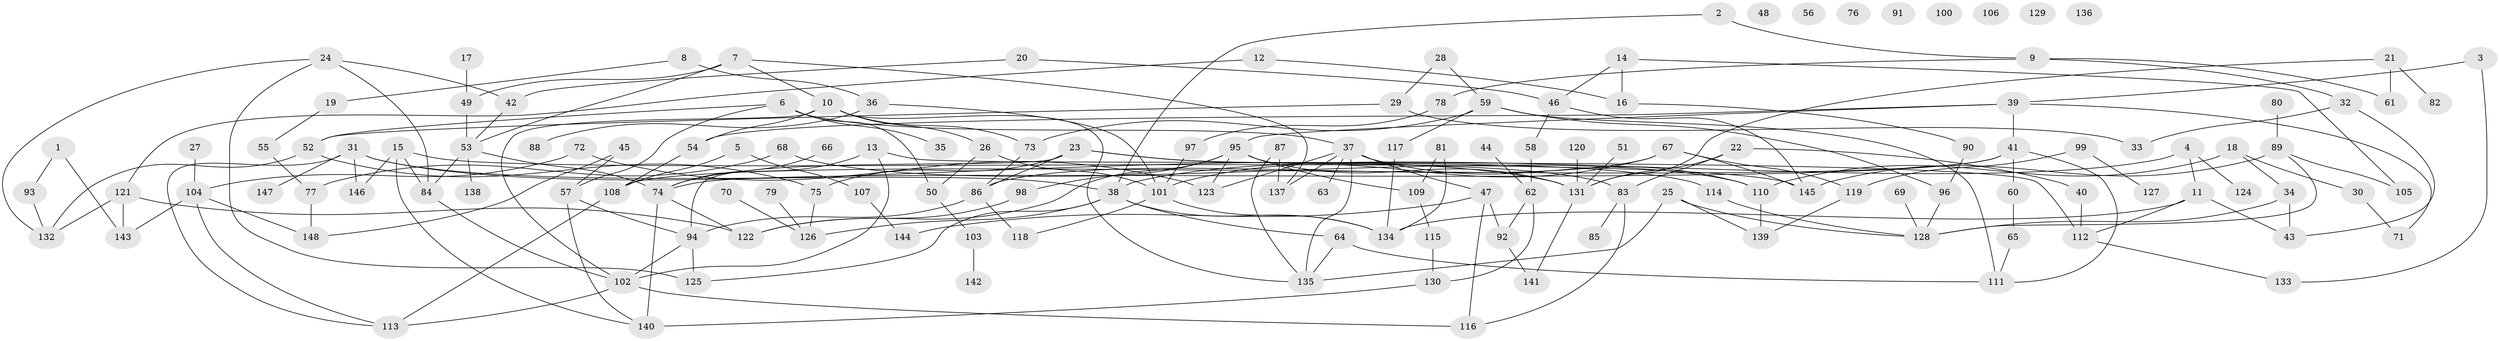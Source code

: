 // Generated by graph-tools (version 1.1) at 2025/39/03/09/25 04:39:16]
// undirected, 148 vertices, 210 edges
graph export_dot {
graph [start="1"]
  node [color=gray90,style=filled];
  1;
  2;
  3;
  4;
  5;
  6;
  7;
  8;
  9;
  10;
  11;
  12;
  13;
  14;
  15;
  16;
  17;
  18;
  19;
  20;
  21;
  22;
  23;
  24;
  25;
  26;
  27;
  28;
  29;
  30;
  31;
  32;
  33;
  34;
  35;
  36;
  37;
  38;
  39;
  40;
  41;
  42;
  43;
  44;
  45;
  46;
  47;
  48;
  49;
  50;
  51;
  52;
  53;
  54;
  55;
  56;
  57;
  58;
  59;
  60;
  61;
  62;
  63;
  64;
  65;
  66;
  67;
  68;
  69;
  70;
  71;
  72;
  73;
  74;
  75;
  76;
  77;
  78;
  79;
  80;
  81;
  82;
  83;
  84;
  85;
  86;
  87;
  88;
  89;
  90;
  91;
  92;
  93;
  94;
  95;
  96;
  97;
  98;
  99;
  100;
  101;
  102;
  103;
  104;
  105;
  106;
  107;
  108;
  109;
  110;
  111;
  112;
  113;
  114;
  115;
  116;
  117;
  118;
  119;
  120;
  121;
  122;
  123;
  124;
  125;
  126;
  127;
  128;
  129;
  130;
  131;
  132;
  133;
  134;
  135;
  136;
  137;
  138;
  139;
  140;
  141;
  142;
  143;
  144;
  145;
  146;
  147;
  148;
  1 -- 93;
  1 -- 143;
  2 -- 9;
  2 -- 38;
  3 -- 39;
  3 -- 133;
  4 -- 11;
  4 -- 38;
  4 -- 124;
  5 -- 107;
  5 -- 108;
  6 -- 35;
  6 -- 37;
  6 -- 50;
  6 -- 52;
  6 -- 57;
  7 -- 10;
  7 -- 49;
  7 -- 53;
  7 -- 137;
  8 -- 19;
  8 -- 36;
  9 -- 32;
  9 -- 61;
  9 -- 78;
  10 -- 26;
  10 -- 54;
  10 -- 73;
  10 -- 102;
  10 -- 135;
  11 -- 43;
  11 -- 112;
  11 -- 134;
  12 -- 16;
  12 -- 121;
  13 -- 74;
  13 -- 102;
  13 -- 112;
  14 -- 16;
  14 -- 46;
  14 -- 105;
  15 -- 84;
  15 -- 140;
  15 -- 145;
  15 -- 146;
  16 -- 90;
  17 -- 49;
  18 -- 30;
  18 -- 34;
  18 -- 110;
  19 -- 55;
  20 -- 42;
  20 -- 46;
  21 -- 61;
  21 -- 82;
  21 -- 131;
  22 -- 40;
  22 -- 83;
  22 -- 131;
  23 -- 75;
  23 -- 83;
  23 -- 86;
  23 -- 94;
  23 -- 114;
  24 -- 42;
  24 -- 84;
  24 -- 125;
  24 -- 132;
  25 -- 128;
  25 -- 135;
  25 -- 139;
  26 -- 50;
  26 -- 101;
  27 -- 104;
  28 -- 29;
  28 -- 59;
  29 -- 33;
  29 -- 52;
  30 -- 71;
  31 -- 38;
  31 -- 113;
  31 -- 131;
  31 -- 146;
  31 -- 147;
  32 -- 33;
  32 -- 43;
  34 -- 43;
  34 -- 128;
  36 -- 88;
  36 -- 101;
  37 -- 47;
  37 -- 63;
  37 -- 110;
  37 -- 123;
  37 -- 135;
  37 -- 137;
  38 -- 64;
  38 -- 125;
  38 -- 126;
  38 -- 134;
  39 -- 41;
  39 -- 54;
  39 -- 71;
  39 -- 95;
  40 -- 112;
  41 -- 60;
  41 -- 74;
  41 -- 108;
  41 -- 111;
  42 -- 53;
  44 -- 62;
  45 -- 57;
  45 -- 148;
  46 -- 58;
  46 -- 145;
  47 -- 92;
  47 -- 116;
  47 -- 144;
  49 -- 53;
  50 -- 103;
  51 -- 131;
  52 -- 75;
  52 -- 132;
  53 -- 74;
  53 -- 84;
  53 -- 138;
  54 -- 108;
  55 -- 77;
  57 -- 94;
  57 -- 140;
  58 -- 62;
  59 -- 73;
  59 -- 96;
  59 -- 111;
  59 -- 117;
  60 -- 65;
  62 -- 92;
  62 -- 130;
  64 -- 111;
  64 -- 135;
  65 -- 111;
  66 -- 74;
  67 -- 86;
  67 -- 101;
  67 -- 119;
  67 -- 145;
  68 -- 77;
  68 -- 110;
  69 -- 128;
  70 -- 126;
  72 -- 104;
  72 -- 123;
  73 -- 86;
  74 -- 122;
  74 -- 140;
  75 -- 126;
  77 -- 148;
  78 -- 97;
  79 -- 126;
  80 -- 89;
  81 -- 109;
  81 -- 134;
  83 -- 85;
  83 -- 116;
  84 -- 102;
  86 -- 94;
  86 -- 118;
  87 -- 135;
  87 -- 137;
  89 -- 105;
  89 -- 128;
  89 -- 145;
  90 -- 96;
  92 -- 141;
  93 -- 132;
  94 -- 102;
  94 -- 125;
  95 -- 98;
  95 -- 109;
  95 -- 122;
  95 -- 123;
  95 -- 131;
  96 -- 128;
  97 -- 101;
  98 -- 122;
  99 -- 119;
  99 -- 127;
  101 -- 118;
  101 -- 134;
  102 -- 113;
  102 -- 116;
  103 -- 142;
  104 -- 113;
  104 -- 143;
  104 -- 148;
  107 -- 144;
  108 -- 113;
  109 -- 115;
  110 -- 139;
  112 -- 133;
  114 -- 128;
  115 -- 130;
  117 -- 134;
  119 -- 139;
  120 -- 131;
  121 -- 122;
  121 -- 132;
  121 -- 143;
  130 -- 140;
  131 -- 141;
}
